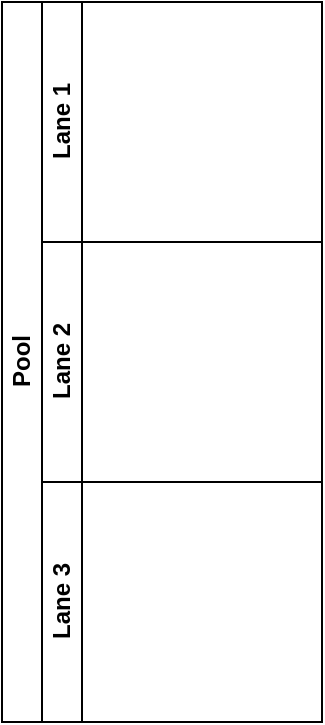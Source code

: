 <mxfile>
    <diagram id="wBSmhOx3_YcJKU1NUKkB" name="Zturbo">
        <mxGraphModel dx="1631" dy="932" grid="1" gridSize="10" guides="1" tooltips="1" connect="1" arrows="1" fold="1" page="1" pageScale="1" pageWidth="3300" pageHeight="4681" math="0" shadow="0">
            <root>
                <mxCell id="0"/>
                <mxCell id="1" parent="0"/>
                <mxCell id="2" value="Pool" style="swimlane;childLayout=stackLayout;resizeParent=1;resizeParentMax=0;horizontal=0;startSize=20;horizontalStack=0;html=1;" vertex="1" parent="1">
                    <mxGeometry x="230" y="330" width="160" height="360" as="geometry"/>
                </mxCell>
                <mxCell id="3" value="Lane 1" style="swimlane;startSize=20;horizontal=0;html=1;" vertex="1" parent="2">
                    <mxGeometry x="20" width="140" height="120" as="geometry"/>
                </mxCell>
                <mxCell id="4" value="Lane 2" style="swimlane;startSize=20;horizontal=0;html=1;" vertex="1" parent="2">
                    <mxGeometry x="20" y="120" width="140" height="120" as="geometry"/>
                </mxCell>
                <mxCell id="5" value="Lane 3" style="swimlane;startSize=20;horizontal=0;html=1;" vertex="1" parent="2">
                    <mxGeometry x="20" y="240" width="140" height="120" as="geometry"/>
                </mxCell>
            </root>
        </mxGraphModel>
    </diagram>
</mxfile>